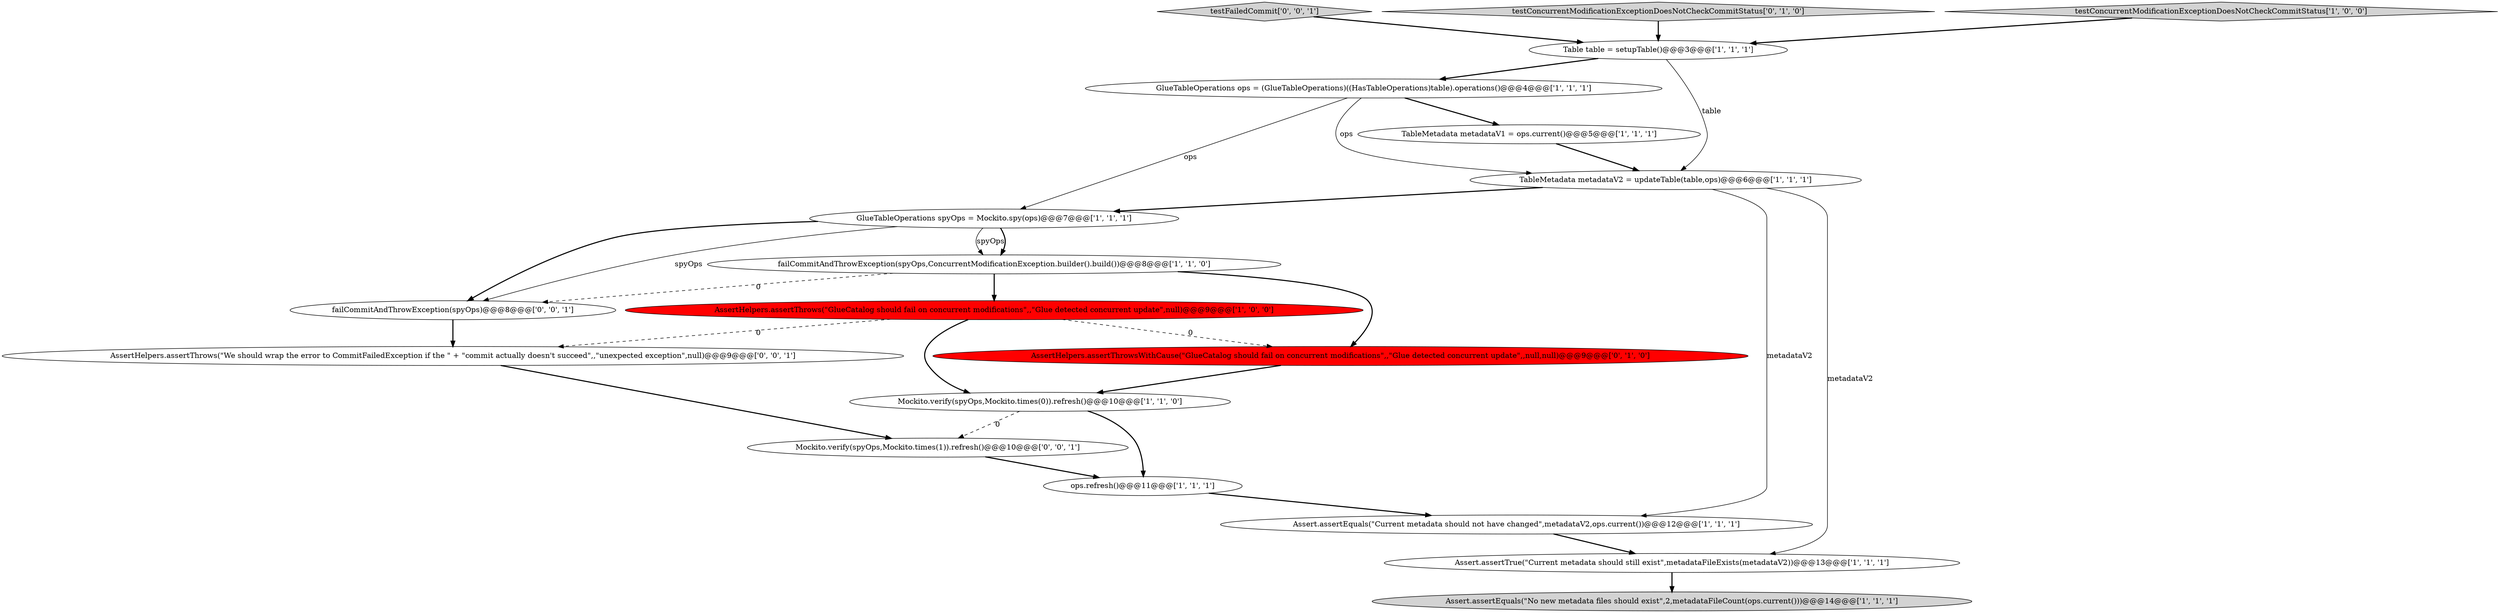 digraph {
8 [style = filled, label = "TableMetadata metadataV2 = updateTable(table,ops)@@@6@@@['1', '1', '1']", fillcolor = white, shape = ellipse image = "AAA0AAABBB1BBB"];
16 [style = filled, label = "failCommitAndThrowException(spyOps)@@@8@@@['0', '0', '1']", fillcolor = white, shape = ellipse image = "AAA0AAABBB3BBB"];
17 [style = filled, label = "testFailedCommit['0', '0', '1']", fillcolor = lightgray, shape = diamond image = "AAA0AAABBB3BBB"];
18 [style = filled, label = "Mockito.verify(spyOps,Mockito.times(1)).refresh()@@@10@@@['0', '0', '1']", fillcolor = white, shape = ellipse image = "AAA0AAABBB3BBB"];
9 [style = filled, label = "AssertHelpers.assertThrows(\"GlueCatalog should fail on concurrent modifications\",,\"Glue detected concurrent update\",null)@@@9@@@['1', '0', '0']", fillcolor = red, shape = ellipse image = "AAA1AAABBB1BBB"];
14 [style = filled, label = "testConcurrentModificationExceptionDoesNotCheckCommitStatus['0', '1', '0']", fillcolor = lightgray, shape = diamond image = "AAA0AAABBB2BBB"];
10 [style = filled, label = "Assert.assertTrue(\"Current metadata should still exist\",metadataFileExists(metadataV2))@@@13@@@['1', '1', '1']", fillcolor = white, shape = ellipse image = "AAA0AAABBB1BBB"];
15 [style = filled, label = "AssertHelpers.assertThrows(\"We should wrap the error to CommitFailedException if the \" + \"commit actually doesn't succeed\",,\"unexpected exception\",null)@@@9@@@['0', '0', '1']", fillcolor = white, shape = ellipse image = "AAA0AAABBB3BBB"];
11 [style = filled, label = "failCommitAndThrowException(spyOps,ConcurrentModificationException.builder().build())@@@8@@@['1', '1', '0']", fillcolor = white, shape = ellipse image = "AAA0AAABBB1BBB"];
3 [style = filled, label = "Assert.assertEquals(\"Current metadata should not have changed\",metadataV2,ops.current())@@@12@@@['1', '1', '1']", fillcolor = white, shape = ellipse image = "AAA0AAABBB1BBB"];
2 [style = filled, label = "Mockito.verify(spyOps,Mockito.times(0)).refresh()@@@10@@@['1', '1', '0']", fillcolor = white, shape = ellipse image = "AAA0AAABBB1BBB"];
0 [style = filled, label = "Assert.assertEquals(\"No new metadata files should exist\",2,metadataFileCount(ops.current()))@@@14@@@['1', '1', '1']", fillcolor = lightgray, shape = ellipse image = "AAA0AAABBB1BBB"];
4 [style = filled, label = "Table table = setupTable()@@@3@@@['1', '1', '1']", fillcolor = white, shape = ellipse image = "AAA0AAABBB1BBB"];
12 [style = filled, label = "ops.refresh()@@@11@@@['1', '1', '1']", fillcolor = white, shape = ellipse image = "AAA0AAABBB1BBB"];
1 [style = filled, label = "testConcurrentModificationExceptionDoesNotCheckCommitStatus['1', '0', '0']", fillcolor = lightgray, shape = diamond image = "AAA0AAABBB1BBB"];
13 [style = filled, label = "AssertHelpers.assertThrowsWithCause(\"GlueCatalog should fail on concurrent modifications\",,\"Glue detected concurrent update\",,null,null)@@@9@@@['0', '1', '0']", fillcolor = red, shape = ellipse image = "AAA1AAABBB2BBB"];
6 [style = filled, label = "GlueTableOperations ops = (GlueTableOperations)((HasTableOperations)table).operations()@@@4@@@['1', '1', '1']", fillcolor = white, shape = ellipse image = "AAA0AAABBB1BBB"];
5 [style = filled, label = "GlueTableOperations spyOps = Mockito.spy(ops)@@@7@@@['1', '1', '1']", fillcolor = white, shape = ellipse image = "AAA0AAABBB1BBB"];
7 [style = filled, label = "TableMetadata metadataV1 = ops.current()@@@5@@@['1', '1', '1']", fillcolor = white, shape = ellipse image = "AAA0AAABBB1BBB"];
16->15 [style = bold, label=""];
1->4 [style = bold, label=""];
8->3 [style = solid, label="metadataV2"];
4->6 [style = bold, label=""];
9->2 [style = bold, label=""];
11->16 [style = dashed, label="0"];
18->12 [style = bold, label=""];
7->8 [style = bold, label=""];
11->9 [style = bold, label=""];
15->18 [style = bold, label=""];
2->12 [style = bold, label=""];
5->16 [style = bold, label=""];
5->11 [style = solid, label="spyOps"];
3->10 [style = bold, label=""];
8->5 [style = bold, label=""];
4->8 [style = solid, label="table"];
5->16 [style = solid, label="spyOps"];
10->0 [style = bold, label=""];
11->13 [style = bold, label=""];
9->13 [style = dashed, label="0"];
13->2 [style = bold, label=""];
2->18 [style = dashed, label="0"];
8->10 [style = solid, label="metadataV2"];
6->8 [style = solid, label="ops"];
5->11 [style = bold, label=""];
12->3 [style = bold, label=""];
6->7 [style = bold, label=""];
17->4 [style = bold, label=""];
9->15 [style = dashed, label="0"];
14->4 [style = bold, label=""];
6->5 [style = solid, label="ops"];
}
